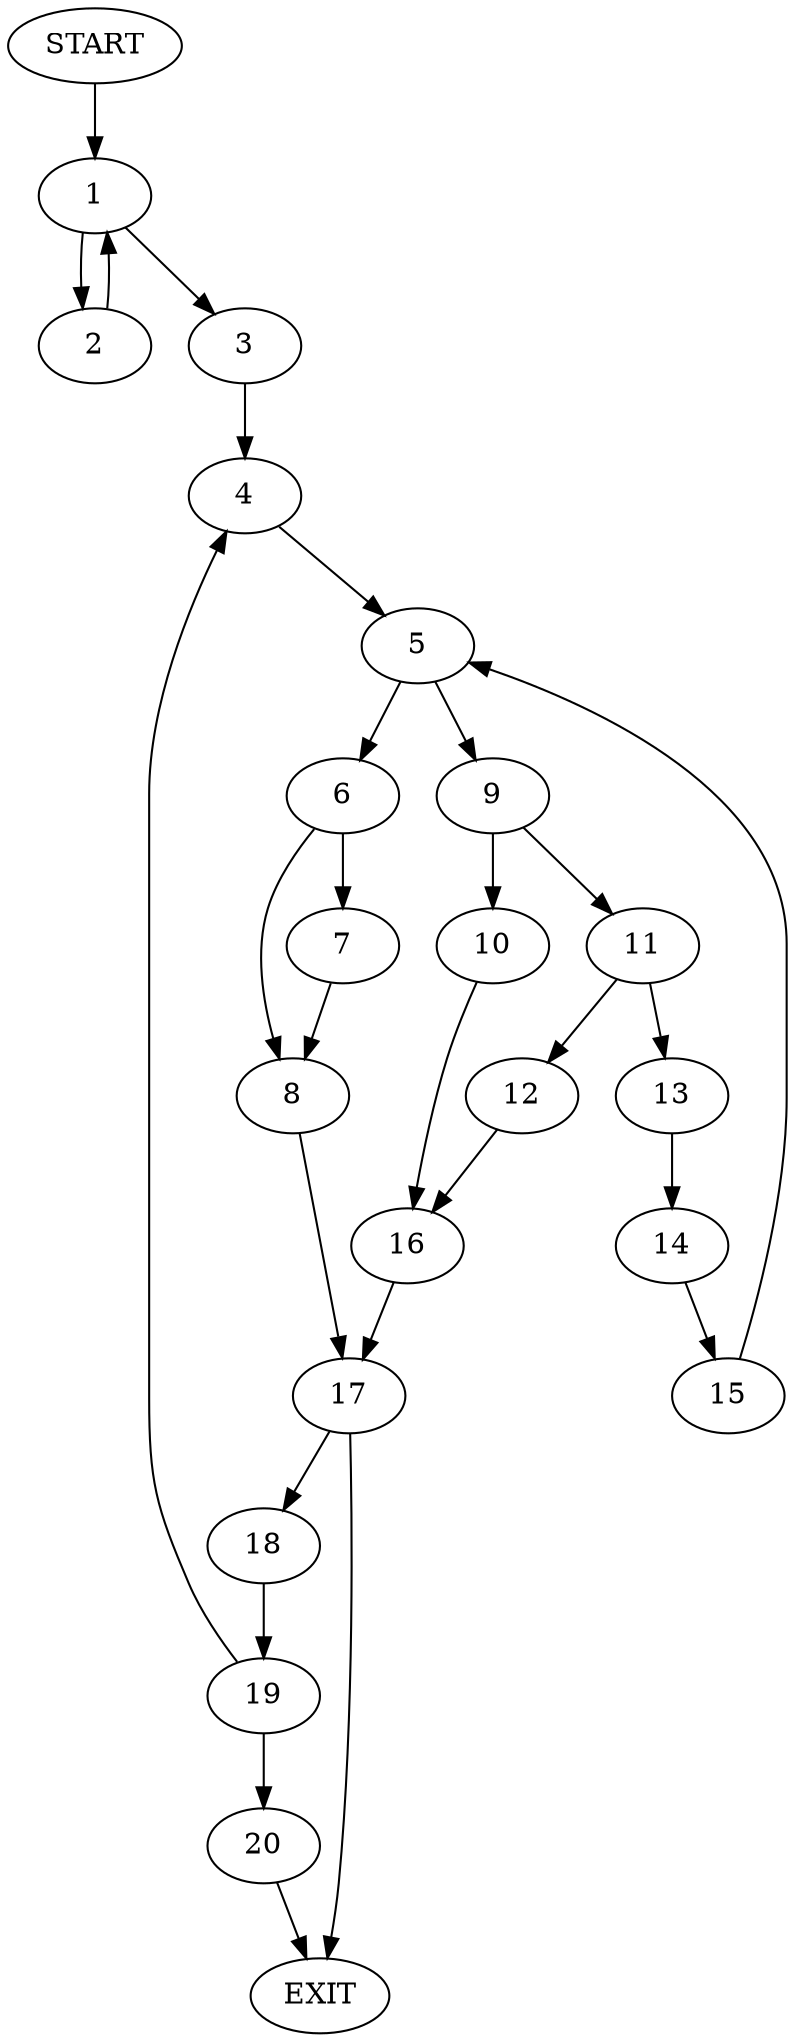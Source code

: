 digraph { 
0 [label="START"];
1;
2;
3;
4;
5;
6;
7;
8;
9;
10;
11;
12;
13;
14;
15;
16;
17;
18;
19;
20;
21[label="EXIT"];
0 -> 1;
1 -> 2;
1 -> 3;
2 -> 1;
3 -> 4;
4 -> 5;
5 -> 9;
5 -> 6;
6 -> 7;
6 -> 8;
7 -> 8;
8 -> 17;
9 -> 10;
9 -> 11;
10 -> 16;
11 -> 12;
11 -> 13;
12 -> 16;
13 -> 14;
14 -> 15;
15 -> 5;
16 -> 17;
17 -> 21;
17 -> 18;
18 -> 19;
19 -> 4;
19 -> 20;
20 -> 21;
}